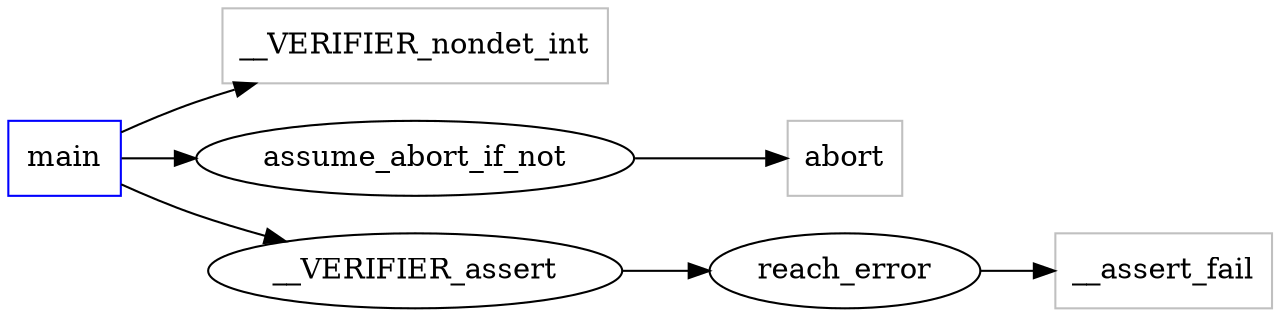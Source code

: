 digraph functioncalls {
rankdir=LR;

main [shape="box", color=blue];
__VERIFIER_nondet_int [label="__VERIFIER_nondet_int", shape="box", color=grey];
main -> __VERIFIER_nondet_int;
assume_abort_if_not [label="assume_abort_if_not", ];
main -> assume_abort_if_not;
__VERIFIER_assert [label="__VERIFIER_assert", ];
main -> __VERIFIER_assert;
abort [label="abort", shape="box", color=grey];
assume_abort_if_not -> abort;
reach_error [label="reach_error", ];
__VERIFIER_assert -> reach_error;
__assert_fail [label="__assert_fail", shape="box", color=grey];
reach_error -> __assert_fail;
}
